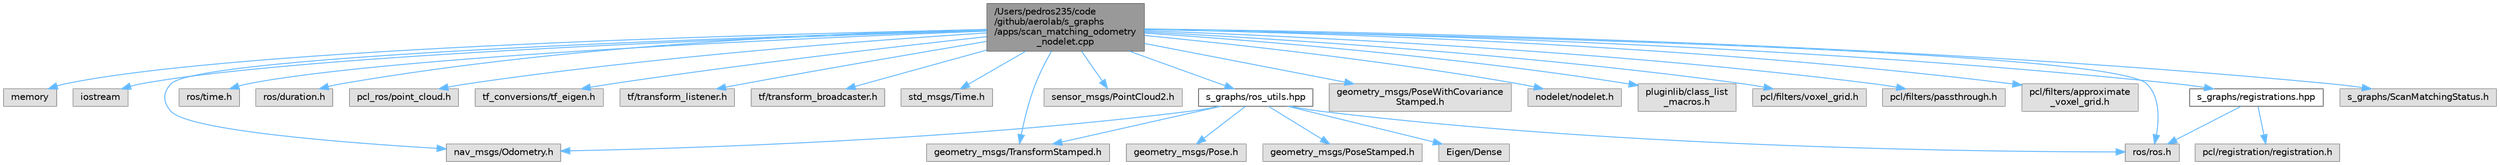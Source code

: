 digraph "/Users/pedros235/code/github/aerolab/s_graphs/apps/scan_matching_odometry_nodelet.cpp"
{
 // LATEX_PDF_SIZE
  bgcolor="transparent";
  edge [fontname=Helvetica,fontsize=10,labelfontname=Helvetica,labelfontsize=10];
  node [fontname=Helvetica,fontsize=10,shape=box,height=0.2,width=0.4];
  Node1 [label="/Users/pedros235/code\l/github/aerolab/s_graphs\l/apps/scan_matching_odometry\l_nodelet.cpp",height=0.2,width=0.4,color="gray40", fillcolor="grey60", style="filled", fontcolor="black",tooltip=" "];
  Node1 -> Node2 [color="steelblue1",style="solid"];
  Node2 [label="memory",height=0.2,width=0.4,color="grey60", fillcolor="#E0E0E0", style="filled",tooltip=" "];
  Node1 -> Node3 [color="steelblue1",style="solid"];
  Node3 [label="iostream",height=0.2,width=0.4,color="grey60", fillcolor="#E0E0E0", style="filled",tooltip=" "];
  Node1 -> Node4 [color="steelblue1",style="solid"];
  Node4 [label="ros/ros.h",height=0.2,width=0.4,color="grey60", fillcolor="#E0E0E0", style="filled",tooltip=" "];
  Node1 -> Node5 [color="steelblue1",style="solid"];
  Node5 [label="ros/time.h",height=0.2,width=0.4,color="grey60", fillcolor="#E0E0E0", style="filled",tooltip=" "];
  Node1 -> Node6 [color="steelblue1",style="solid"];
  Node6 [label="ros/duration.h",height=0.2,width=0.4,color="grey60", fillcolor="#E0E0E0", style="filled",tooltip=" "];
  Node1 -> Node7 [color="steelblue1",style="solid"];
  Node7 [label="pcl_ros/point_cloud.h",height=0.2,width=0.4,color="grey60", fillcolor="#E0E0E0", style="filled",tooltip=" "];
  Node1 -> Node8 [color="steelblue1",style="solid"];
  Node8 [label="tf_conversions/tf_eigen.h",height=0.2,width=0.4,color="grey60", fillcolor="#E0E0E0", style="filled",tooltip=" "];
  Node1 -> Node9 [color="steelblue1",style="solid"];
  Node9 [label="tf/transform_listener.h",height=0.2,width=0.4,color="grey60", fillcolor="#E0E0E0", style="filled",tooltip=" "];
  Node1 -> Node10 [color="steelblue1",style="solid"];
  Node10 [label="tf/transform_broadcaster.h",height=0.2,width=0.4,color="grey60", fillcolor="#E0E0E0", style="filled",tooltip=" "];
  Node1 -> Node11 [color="steelblue1",style="solid"];
  Node11 [label="std_msgs/Time.h",height=0.2,width=0.4,color="grey60", fillcolor="#E0E0E0", style="filled",tooltip=" "];
  Node1 -> Node12 [color="steelblue1",style="solid"];
  Node12 [label="nav_msgs/Odometry.h",height=0.2,width=0.4,color="grey60", fillcolor="#E0E0E0", style="filled",tooltip=" "];
  Node1 -> Node13 [color="steelblue1",style="solid"];
  Node13 [label="sensor_msgs/PointCloud2.h",height=0.2,width=0.4,color="grey60", fillcolor="#E0E0E0", style="filled",tooltip=" "];
  Node1 -> Node14 [color="steelblue1",style="solid"];
  Node14 [label="geometry_msgs/TransformStamped.h",height=0.2,width=0.4,color="grey60", fillcolor="#E0E0E0", style="filled",tooltip=" "];
  Node1 -> Node15 [color="steelblue1",style="solid"];
  Node15 [label="geometry_msgs/PoseWithCovariance\lStamped.h",height=0.2,width=0.4,color="grey60", fillcolor="#E0E0E0", style="filled",tooltip=" "];
  Node1 -> Node16 [color="steelblue1",style="solid"];
  Node16 [label="nodelet/nodelet.h",height=0.2,width=0.4,color="grey60", fillcolor="#E0E0E0", style="filled",tooltip=" "];
  Node1 -> Node17 [color="steelblue1",style="solid"];
  Node17 [label="pluginlib/class_list\l_macros.h",height=0.2,width=0.4,color="grey60", fillcolor="#E0E0E0", style="filled",tooltip=" "];
  Node1 -> Node18 [color="steelblue1",style="solid"];
  Node18 [label="pcl/filters/voxel_grid.h",height=0.2,width=0.4,color="grey60", fillcolor="#E0E0E0", style="filled",tooltip=" "];
  Node1 -> Node19 [color="steelblue1",style="solid"];
  Node19 [label="pcl/filters/passthrough.h",height=0.2,width=0.4,color="grey60", fillcolor="#E0E0E0", style="filled",tooltip=" "];
  Node1 -> Node20 [color="steelblue1",style="solid"];
  Node20 [label="pcl/filters/approximate\l_voxel_grid.h",height=0.2,width=0.4,color="grey60", fillcolor="#E0E0E0", style="filled",tooltip=" "];
  Node1 -> Node21 [color="steelblue1",style="solid"];
  Node21 [label="s_graphs/ros_utils.hpp",height=0.2,width=0.4,color="grey40", fillcolor="white", style="filled",URL="$ros__utils_8hpp.html",tooltip=" "];
  Node21 -> Node22 [color="steelblue1",style="solid"];
  Node22 [label="Eigen/Dense",height=0.2,width=0.4,color="grey60", fillcolor="#E0E0E0", style="filled",tooltip=" "];
  Node21 -> Node4 [color="steelblue1",style="solid"];
  Node21 -> Node12 [color="steelblue1",style="solid"];
  Node21 -> Node23 [color="steelblue1",style="solid"];
  Node23 [label="geometry_msgs/Pose.h",height=0.2,width=0.4,color="grey60", fillcolor="#E0E0E0", style="filled",tooltip=" "];
  Node21 -> Node24 [color="steelblue1",style="solid"];
  Node24 [label="geometry_msgs/PoseStamped.h",height=0.2,width=0.4,color="grey60", fillcolor="#E0E0E0", style="filled",tooltip=" "];
  Node21 -> Node14 [color="steelblue1",style="solid"];
  Node1 -> Node25 [color="steelblue1",style="solid"];
  Node25 [label="s_graphs/registrations.hpp",height=0.2,width=0.4,color="grey40", fillcolor="white", style="filled",URL="$registrations_8hpp.html",tooltip=" "];
  Node25 -> Node4 [color="steelblue1",style="solid"];
  Node25 -> Node26 [color="steelblue1",style="solid"];
  Node26 [label="pcl/registration/registration.h",height=0.2,width=0.4,color="grey60", fillcolor="#E0E0E0", style="filled",tooltip=" "];
  Node1 -> Node27 [color="steelblue1",style="solid"];
  Node27 [label="s_graphs/ScanMatchingStatus.h",height=0.2,width=0.4,color="grey60", fillcolor="#E0E0E0", style="filled",tooltip=" "];
}
